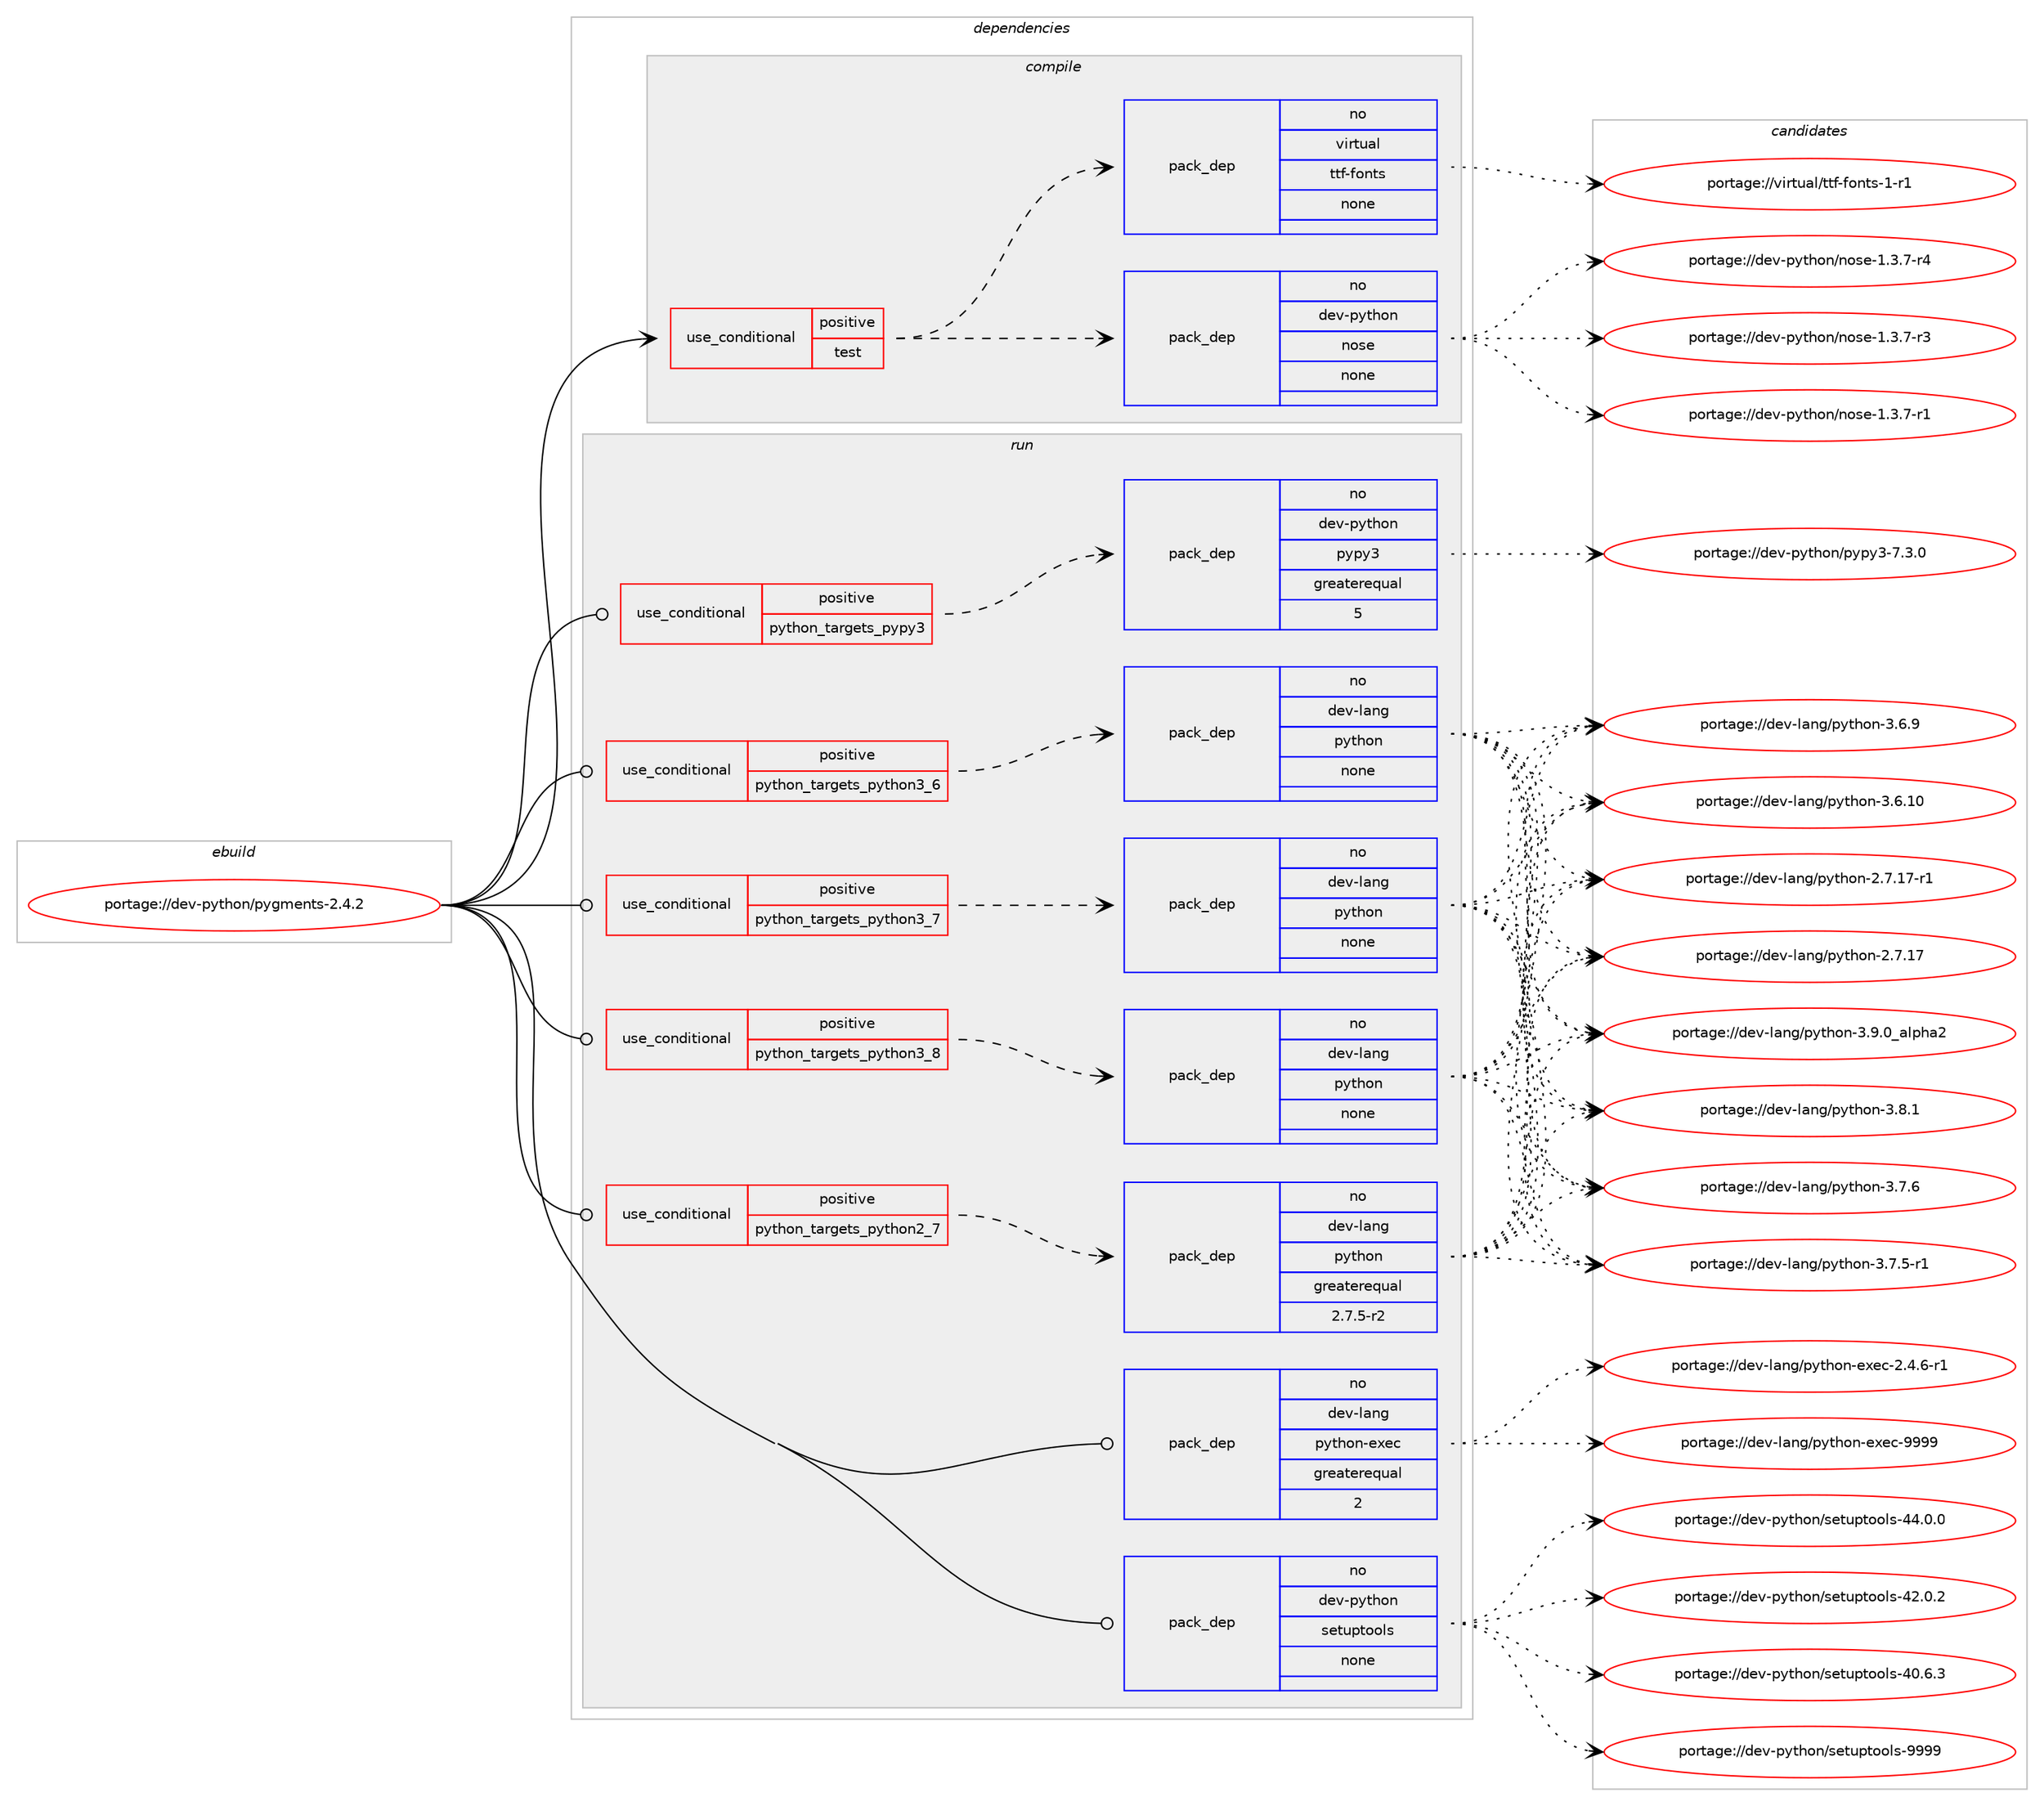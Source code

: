 digraph prolog {

# *************
# Graph options
# *************

newrank=true;
concentrate=true;
compound=true;
graph [rankdir=LR,fontname=Helvetica,fontsize=10,ranksep=1.5];#, ranksep=2.5, nodesep=0.2];
edge  [arrowhead=vee];
node  [fontname=Helvetica,fontsize=10];

# **********
# The ebuild
# **********

subgraph cluster_leftcol {
color=gray;
label=<<i>ebuild</i>>;
id [label="portage://dev-python/pygments-2.4.2", color=red, width=4, href="../dev-python/pygments-2.4.2.svg"];
}

# ****************
# The dependencies
# ****************

subgraph cluster_midcol {
color=gray;
label=<<i>dependencies</i>>;
subgraph cluster_compile {
fillcolor="#eeeeee";
style=filled;
label=<<i>compile</i>>;
subgraph cond109401 {
dependency437907 [label=<<TABLE BORDER="0" CELLBORDER="1" CELLSPACING="0" CELLPADDING="4"><TR><TD ROWSPAN="3" CELLPADDING="10">use_conditional</TD></TR><TR><TD>positive</TD></TR><TR><TD>test</TD></TR></TABLE>>, shape=none, color=red];
subgraph pack323568 {
dependency437908 [label=<<TABLE BORDER="0" CELLBORDER="1" CELLSPACING="0" CELLPADDING="4" WIDTH="220"><TR><TD ROWSPAN="6" CELLPADDING="30">pack_dep</TD></TR><TR><TD WIDTH="110">no</TD></TR><TR><TD>dev-python</TD></TR><TR><TD>nose</TD></TR><TR><TD>none</TD></TR><TR><TD></TD></TR></TABLE>>, shape=none, color=blue];
}
dependency437907:e -> dependency437908:w [weight=20,style="dashed",arrowhead="vee"];
subgraph pack323569 {
dependency437909 [label=<<TABLE BORDER="0" CELLBORDER="1" CELLSPACING="0" CELLPADDING="4" WIDTH="220"><TR><TD ROWSPAN="6" CELLPADDING="30">pack_dep</TD></TR><TR><TD WIDTH="110">no</TD></TR><TR><TD>virtual</TD></TR><TR><TD>ttf-fonts</TD></TR><TR><TD>none</TD></TR><TR><TD></TD></TR></TABLE>>, shape=none, color=blue];
}
dependency437907:e -> dependency437909:w [weight=20,style="dashed",arrowhead="vee"];
}
id:e -> dependency437907:w [weight=20,style="solid",arrowhead="vee"];
}
subgraph cluster_compileandrun {
fillcolor="#eeeeee";
style=filled;
label=<<i>compile and run</i>>;
}
subgraph cluster_run {
fillcolor="#eeeeee";
style=filled;
label=<<i>run</i>>;
subgraph cond109402 {
dependency437910 [label=<<TABLE BORDER="0" CELLBORDER="1" CELLSPACING="0" CELLPADDING="4"><TR><TD ROWSPAN="3" CELLPADDING="10">use_conditional</TD></TR><TR><TD>positive</TD></TR><TR><TD>python_targets_pypy3</TD></TR></TABLE>>, shape=none, color=red];
subgraph pack323570 {
dependency437911 [label=<<TABLE BORDER="0" CELLBORDER="1" CELLSPACING="0" CELLPADDING="4" WIDTH="220"><TR><TD ROWSPAN="6" CELLPADDING="30">pack_dep</TD></TR><TR><TD WIDTH="110">no</TD></TR><TR><TD>dev-python</TD></TR><TR><TD>pypy3</TD></TR><TR><TD>greaterequal</TD></TR><TR><TD>5</TD></TR></TABLE>>, shape=none, color=blue];
}
dependency437910:e -> dependency437911:w [weight=20,style="dashed",arrowhead="vee"];
}
id:e -> dependency437910:w [weight=20,style="solid",arrowhead="odot"];
subgraph cond109403 {
dependency437912 [label=<<TABLE BORDER="0" CELLBORDER="1" CELLSPACING="0" CELLPADDING="4"><TR><TD ROWSPAN="3" CELLPADDING="10">use_conditional</TD></TR><TR><TD>positive</TD></TR><TR><TD>python_targets_python2_7</TD></TR></TABLE>>, shape=none, color=red];
subgraph pack323571 {
dependency437913 [label=<<TABLE BORDER="0" CELLBORDER="1" CELLSPACING="0" CELLPADDING="4" WIDTH="220"><TR><TD ROWSPAN="6" CELLPADDING="30">pack_dep</TD></TR><TR><TD WIDTH="110">no</TD></TR><TR><TD>dev-lang</TD></TR><TR><TD>python</TD></TR><TR><TD>greaterequal</TD></TR><TR><TD>2.7.5-r2</TD></TR></TABLE>>, shape=none, color=blue];
}
dependency437912:e -> dependency437913:w [weight=20,style="dashed",arrowhead="vee"];
}
id:e -> dependency437912:w [weight=20,style="solid",arrowhead="odot"];
subgraph cond109404 {
dependency437914 [label=<<TABLE BORDER="0" CELLBORDER="1" CELLSPACING="0" CELLPADDING="4"><TR><TD ROWSPAN="3" CELLPADDING="10">use_conditional</TD></TR><TR><TD>positive</TD></TR><TR><TD>python_targets_python3_6</TD></TR></TABLE>>, shape=none, color=red];
subgraph pack323572 {
dependency437915 [label=<<TABLE BORDER="0" CELLBORDER="1" CELLSPACING="0" CELLPADDING="4" WIDTH="220"><TR><TD ROWSPAN="6" CELLPADDING="30">pack_dep</TD></TR><TR><TD WIDTH="110">no</TD></TR><TR><TD>dev-lang</TD></TR><TR><TD>python</TD></TR><TR><TD>none</TD></TR><TR><TD></TD></TR></TABLE>>, shape=none, color=blue];
}
dependency437914:e -> dependency437915:w [weight=20,style="dashed",arrowhead="vee"];
}
id:e -> dependency437914:w [weight=20,style="solid",arrowhead="odot"];
subgraph cond109405 {
dependency437916 [label=<<TABLE BORDER="0" CELLBORDER="1" CELLSPACING="0" CELLPADDING="4"><TR><TD ROWSPAN="3" CELLPADDING="10">use_conditional</TD></TR><TR><TD>positive</TD></TR><TR><TD>python_targets_python3_7</TD></TR></TABLE>>, shape=none, color=red];
subgraph pack323573 {
dependency437917 [label=<<TABLE BORDER="0" CELLBORDER="1" CELLSPACING="0" CELLPADDING="4" WIDTH="220"><TR><TD ROWSPAN="6" CELLPADDING="30">pack_dep</TD></TR><TR><TD WIDTH="110">no</TD></TR><TR><TD>dev-lang</TD></TR><TR><TD>python</TD></TR><TR><TD>none</TD></TR><TR><TD></TD></TR></TABLE>>, shape=none, color=blue];
}
dependency437916:e -> dependency437917:w [weight=20,style="dashed",arrowhead="vee"];
}
id:e -> dependency437916:w [weight=20,style="solid",arrowhead="odot"];
subgraph cond109406 {
dependency437918 [label=<<TABLE BORDER="0" CELLBORDER="1" CELLSPACING="0" CELLPADDING="4"><TR><TD ROWSPAN="3" CELLPADDING="10">use_conditional</TD></TR><TR><TD>positive</TD></TR><TR><TD>python_targets_python3_8</TD></TR></TABLE>>, shape=none, color=red];
subgraph pack323574 {
dependency437919 [label=<<TABLE BORDER="0" CELLBORDER="1" CELLSPACING="0" CELLPADDING="4" WIDTH="220"><TR><TD ROWSPAN="6" CELLPADDING="30">pack_dep</TD></TR><TR><TD WIDTH="110">no</TD></TR><TR><TD>dev-lang</TD></TR><TR><TD>python</TD></TR><TR><TD>none</TD></TR><TR><TD></TD></TR></TABLE>>, shape=none, color=blue];
}
dependency437918:e -> dependency437919:w [weight=20,style="dashed",arrowhead="vee"];
}
id:e -> dependency437918:w [weight=20,style="solid",arrowhead="odot"];
subgraph pack323575 {
dependency437920 [label=<<TABLE BORDER="0" CELLBORDER="1" CELLSPACING="0" CELLPADDING="4" WIDTH="220"><TR><TD ROWSPAN="6" CELLPADDING="30">pack_dep</TD></TR><TR><TD WIDTH="110">no</TD></TR><TR><TD>dev-lang</TD></TR><TR><TD>python-exec</TD></TR><TR><TD>greaterequal</TD></TR><TR><TD>2</TD></TR></TABLE>>, shape=none, color=blue];
}
id:e -> dependency437920:w [weight=20,style="solid",arrowhead="odot"];
subgraph pack323576 {
dependency437921 [label=<<TABLE BORDER="0" CELLBORDER="1" CELLSPACING="0" CELLPADDING="4" WIDTH="220"><TR><TD ROWSPAN="6" CELLPADDING="30">pack_dep</TD></TR><TR><TD WIDTH="110">no</TD></TR><TR><TD>dev-python</TD></TR><TR><TD>setuptools</TD></TR><TR><TD>none</TD></TR><TR><TD></TD></TR></TABLE>>, shape=none, color=blue];
}
id:e -> dependency437921:w [weight=20,style="solid",arrowhead="odot"];
}
}

# **************
# The candidates
# **************

subgraph cluster_choices {
rank=same;
color=gray;
label=<<i>candidates</i>>;

subgraph choice323568 {
color=black;
nodesep=1;
choice10010111845112121116104111110471101111151014549465146554511452 [label="portage://dev-python/nose-1.3.7-r4", color=red, width=4,href="../dev-python/nose-1.3.7-r4.svg"];
choice10010111845112121116104111110471101111151014549465146554511451 [label="portage://dev-python/nose-1.3.7-r3", color=red, width=4,href="../dev-python/nose-1.3.7-r3.svg"];
choice10010111845112121116104111110471101111151014549465146554511449 [label="portage://dev-python/nose-1.3.7-r1", color=red, width=4,href="../dev-python/nose-1.3.7-r1.svg"];
dependency437908:e -> choice10010111845112121116104111110471101111151014549465146554511452:w [style=dotted,weight="100"];
dependency437908:e -> choice10010111845112121116104111110471101111151014549465146554511451:w [style=dotted,weight="100"];
dependency437908:e -> choice10010111845112121116104111110471101111151014549465146554511449:w [style=dotted,weight="100"];
}
subgraph choice323569 {
color=black;
nodesep=1;
choice11810511411611797108471161161024510211111011611545494511449 [label="portage://virtual/ttf-fonts-1-r1", color=red, width=4,href="../virtual/ttf-fonts-1-r1.svg"];
dependency437909:e -> choice11810511411611797108471161161024510211111011611545494511449:w [style=dotted,weight="100"];
}
subgraph choice323570 {
color=black;
nodesep=1;
choice100101118451121211161041111104711212111212151455546514648 [label="portage://dev-python/pypy3-7.3.0", color=red, width=4,href="../dev-python/pypy3-7.3.0.svg"];
dependency437911:e -> choice100101118451121211161041111104711212111212151455546514648:w [style=dotted,weight="100"];
}
subgraph choice323571 {
color=black;
nodesep=1;
choice10010111845108971101034711212111610411111045514657464895971081121049750 [label="portage://dev-lang/python-3.9.0_alpha2", color=red, width=4,href="../dev-lang/python-3.9.0_alpha2.svg"];
choice100101118451089711010347112121116104111110455146564649 [label="portage://dev-lang/python-3.8.1", color=red, width=4,href="../dev-lang/python-3.8.1.svg"];
choice100101118451089711010347112121116104111110455146554654 [label="portage://dev-lang/python-3.7.6", color=red, width=4,href="../dev-lang/python-3.7.6.svg"];
choice1001011184510897110103471121211161041111104551465546534511449 [label="portage://dev-lang/python-3.7.5-r1", color=red, width=4,href="../dev-lang/python-3.7.5-r1.svg"];
choice100101118451089711010347112121116104111110455146544657 [label="portage://dev-lang/python-3.6.9", color=red, width=4,href="../dev-lang/python-3.6.9.svg"];
choice10010111845108971101034711212111610411111045514654464948 [label="portage://dev-lang/python-3.6.10", color=red, width=4,href="../dev-lang/python-3.6.10.svg"];
choice100101118451089711010347112121116104111110455046554649554511449 [label="portage://dev-lang/python-2.7.17-r1", color=red, width=4,href="../dev-lang/python-2.7.17-r1.svg"];
choice10010111845108971101034711212111610411111045504655464955 [label="portage://dev-lang/python-2.7.17", color=red, width=4,href="../dev-lang/python-2.7.17.svg"];
dependency437913:e -> choice10010111845108971101034711212111610411111045514657464895971081121049750:w [style=dotted,weight="100"];
dependency437913:e -> choice100101118451089711010347112121116104111110455146564649:w [style=dotted,weight="100"];
dependency437913:e -> choice100101118451089711010347112121116104111110455146554654:w [style=dotted,weight="100"];
dependency437913:e -> choice1001011184510897110103471121211161041111104551465546534511449:w [style=dotted,weight="100"];
dependency437913:e -> choice100101118451089711010347112121116104111110455146544657:w [style=dotted,weight="100"];
dependency437913:e -> choice10010111845108971101034711212111610411111045514654464948:w [style=dotted,weight="100"];
dependency437913:e -> choice100101118451089711010347112121116104111110455046554649554511449:w [style=dotted,weight="100"];
dependency437913:e -> choice10010111845108971101034711212111610411111045504655464955:w [style=dotted,weight="100"];
}
subgraph choice323572 {
color=black;
nodesep=1;
choice10010111845108971101034711212111610411111045514657464895971081121049750 [label="portage://dev-lang/python-3.9.0_alpha2", color=red, width=4,href="../dev-lang/python-3.9.0_alpha2.svg"];
choice100101118451089711010347112121116104111110455146564649 [label="portage://dev-lang/python-3.8.1", color=red, width=4,href="../dev-lang/python-3.8.1.svg"];
choice100101118451089711010347112121116104111110455146554654 [label="portage://dev-lang/python-3.7.6", color=red, width=4,href="../dev-lang/python-3.7.6.svg"];
choice1001011184510897110103471121211161041111104551465546534511449 [label="portage://dev-lang/python-3.7.5-r1", color=red, width=4,href="../dev-lang/python-3.7.5-r1.svg"];
choice100101118451089711010347112121116104111110455146544657 [label="portage://dev-lang/python-3.6.9", color=red, width=4,href="../dev-lang/python-3.6.9.svg"];
choice10010111845108971101034711212111610411111045514654464948 [label="portage://dev-lang/python-3.6.10", color=red, width=4,href="../dev-lang/python-3.6.10.svg"];
choice100101118451089711010347112121116104111110455046554649554511449 [label="portage://dev-lang/python-2.7.17-r1", color=red, width=4,href="../dev-lang/python-2.7.17-r1.svg"];
choice10010111845108971101034711212111610411111045504655464955 [label="portage://dev-lang/python-2.7.17", color=red, width=4,href="../dev-lang/python-2.7.17.svg"];
dependency437915:e -> choice10010111845108971101034711212111610411111045514657464895971081121049750:w [style=dotted,weight="100"];
dependency437915:e -> choice100101118451089711010347112121116104111110455146564649:w [style=dotted,weight="100"];
dependency437915:e -> choice100101118451089711010347112121116104111110455146554654:w [style=dotted,weight="100"];
dependency437915:e -> choice1001011184510897110103471121211161041111104551465546534511449:w [style=dotted,weight="100"];
dependency437915:e -> choice100101118451089711010347112121116104111110455146544657:w [style=dotted,weight="100"];
dependency437915:e -> choice10010111845108971101034711212111610411111045514654464948:w [style=dotted,weight="100"];
dependency437915:e -> choice100101118451089711010347112121116104111110455046554649554511449:w [style=dotted,weight="100"];
dependency437915:e -> choice10010111845108971101034711212111610411111045504655464955:w [style=dotted,weight="100"];
}
subgraph choice323573 {
color=black;
nodesep=1;
choice10010111845108971101034711212111610411111045514657464895971081121049750 [label="portage://dev-lang/python-3.9.0_alpha2", color=red, width=4,href="../dev-lang/python-3.9.0_alpha2.svg"];
choice100101118451089711010347112121116104111110455146564649 [label="portage://dev-lang/python-3.8.1", color=red, width=4,href="../dev-lang/python-3.8.1.svg"];
choice100101118451089711010347112121116104111110455146554654 [label="portage://dev-lang/python-3.7.6", color=red, width=4,href="../dev-lang/python-3.7.6.svg"];
choice1001011184510897110103471121211161041111104551465546534511449 [label="portage://dev-lang/python-3.7.5-r1", color=red, width=4,href="../dev-lang/python-3.7.5-r1.svg"];
choice100101118451089711010347112121116104111110455146544657 [label="portage://dev-lang/python-3.6.9", color=red, width=4,href="../dev-lang/python-3.6.9.svg"];
choice10010111845108971101034711212111610411111045514654464948 [label="portage://dev-lang/python-3.6.10", color=red, width=4,href="../dev-lang/python-3.6.10.svg"];
choice100101118451089711010347112121116104111110455046554649554511449 [label="portage://dev-lang/python-2.7.17-r1", color=red, width=4,href="../dev-lang/python-2.7.17-r1.svg"];
choice10010111845108971101034711212111610411111045504655464955 [label="portage://dev-lang/python-2.7.17", color=red, width=4,href="../dev-lang/python-2.7.17.svg"];
dependency437917:e -> choice10010111845108971101034711212111610411111045514657464895971081121049750:w [style=dotted,weight="100"];
dependency437917:e -> choice100101118451089711010347112121116104111110455146564649:w [style=dotted,weight="100"];
dependency437917:e -> choice100101118451089711010347112121116104111110455146554654:w [style=dotted,weight="100"];
dependency437917:e -> choice1001011184510897110103471121211161041111104551465546534511449:w [style=dotted,weight="100"];
dependency437917:e -> choice100101118451089711010347112121116104111110455146544657:w [style=dotted,weight="100"];
dependency437917:e -> choice10010111845108971101034711212111610411111045514654464948:w [style=dotted,weight="100"];
dependency437917:e -> choice100101118451089711010347112121116104111110455046554649554511449:w [style=dotted,weight="100"];
dependency437917:e -> choice10010111845108971101034711212111610411111045504655464955:w [style=dotted,weight="100"];
}
subgraph choice323574 {
color=black;
nodesep=1;
choice10010111845108971101034711212111610411111045514657464895971081121049750 [label="portage://dev-lang/python-3.9.0_alpha2", color=red, width=4,href="../dev-lang/python-3.9.0_alpha2.svg"];
choice100101118451089711010347112121116104111110455146564649 [label="portage://dev-lang/python-3.8.1", color=red, width=4,href="../dev-lang/python-3.8.1.svg"];
choice100101118451089711010347112121116104111110455146554654 [label="portage://dev-lang/python-3.7.6", color=red, width=4,href="../dev-lang/python-3.7.6.svg"];
choice1001011184510897110103471121211161041111104551465546534511449 [label="portage://dev-lang/python-3.7.5-r1", color=red, width=4,href="../dev-lang/python-3.7.5-r1.svg"];
choice100101118451089711010347112121116104111110455146544657 [label="portage://dev-lang/python-3.6.9", color=red, width=4,href="../dev-lang/python-3.6.9.svg"];
choice10010111845108971101034711212111610411111045514654464948 [label="portage://dev-lang/python-3.6.10", color=red, width=4,href="../dev-lang/python-3.6.10.svg"];
choice100101118451089711010347112121116104111110455046554649554511449 [label="portage://dev-lang/python-2.7.17-r1", color=red, width=4,href="../dev-lang/python-2.7.17-r1.svg"];
choice10010111845108971101034711212111610411111045504655464955 [label="portage://dev-lang/python-2.7.17", color=red, width=4,href="../dev-lang/python-2.7.17.svg"];
dependency437919:e -> choice10010111845108971101034711212111610411111045514657464895971081121049750:w [style=dotted,weight="100"];
dependency437919:e -> choice100101118451089711010347112121116104111110455146564649:w [style=dotted,weight="100"];
dependency437919:e -> choice100101118451089711010347112121116104111110455146554654:w [style=dotted,weight="100"];
dependency437919:e -> choice1001011184510897110103471121211161041111104551465546534511449:w [style=dotted,weight="100"];
dependency437919:e -> choice100101118451089711010347112121116104111110455146544657:w [style=dotted,weight="100"];
dependency437919:e -> choice10010111845108971101034711212111610411111045514654464948:w [style=dotted,weight="100"];
dependency437919:e -> choice100101118451089711010347112121116104111110455046554649554511449:w [style=dotted,weight="100"];
dependency437919:e -> choice10010111845108971101034711212111610411111045504655464955:w [style=dotted,weight="100"];
}
subgraph choice323575 {
color=black;
nodesep=1;
choice10010111845108971101034711212111610411111045101120101994557575757 [label="portage://dev-lang/python-exec-9999", color=red, width=4,href="../dev-lang/python-exec-9999.svg"];
choice10010111845108971101034711212111610411111045101120101994550465246544511449 [label="portage://dev-lang/python-exec-2.4.6-r1", color=red, width=4,href="../dev-lang/python-exec-2.4.6-r1.svg"];
dependency437920:e -> choice10010111845108971101034711212111610411111045101120101994557575757:w [style=dotted,weight="100"];
dependency437920:e -> choice10010111845108971101034711212111610411111045101120101994550465246544511449:w [style=dotted,weight="100"];
}
subgraph choice323576 {
color=black;
nodesep=1;
choice10010111845112121116104111110471151011161171121161111111081154557575757 [label="portage://dev-python/setuptools-9999", color=red, width=4,href="../dev-python/setuptools-9999.svg"];
choice100101118451121211161041111104711510111611711211611111110811545525246484648 [label="portage://dev-python/setuptools-44.0.0", color=red, width=4,href="../dev-python/setuptools-44.0.0.svg"];
choice100101118451121211161041111104711510111611711211611111110811545525046484650 [label="portage://dev-python/setuptools-42.0.2", color=red, width=4,href="../dev-python/setuptools-42.0.2.svg"];
choice100101118451121211161041111104711510111611711211611111110811545524846544651 [label="portage://dev-python/setuptools-40.6.3", color=red, width=4,href="../dev-python/setuptools-40.6.3.svg"];
dependency437921:e -> choice10010111845112121116104111110471151011161171121161111111081154557575757:w [style=dotted,weight="100"];
dependency437921:e -> choice100101118451121211161041111104711510111611711211611111110811545525246484648:w [style=dotted,weight="100"];
dependency437921:e -> choice100101118451121211161041111104711510111611711211611111110811545525046484650:w [style=dotted,weight="100"];
dependency437921:e -> choice100101118451121211161041111104711510111611711211611111110811545524846544651:w [style=dotted,weight="100"];
}
}

}
